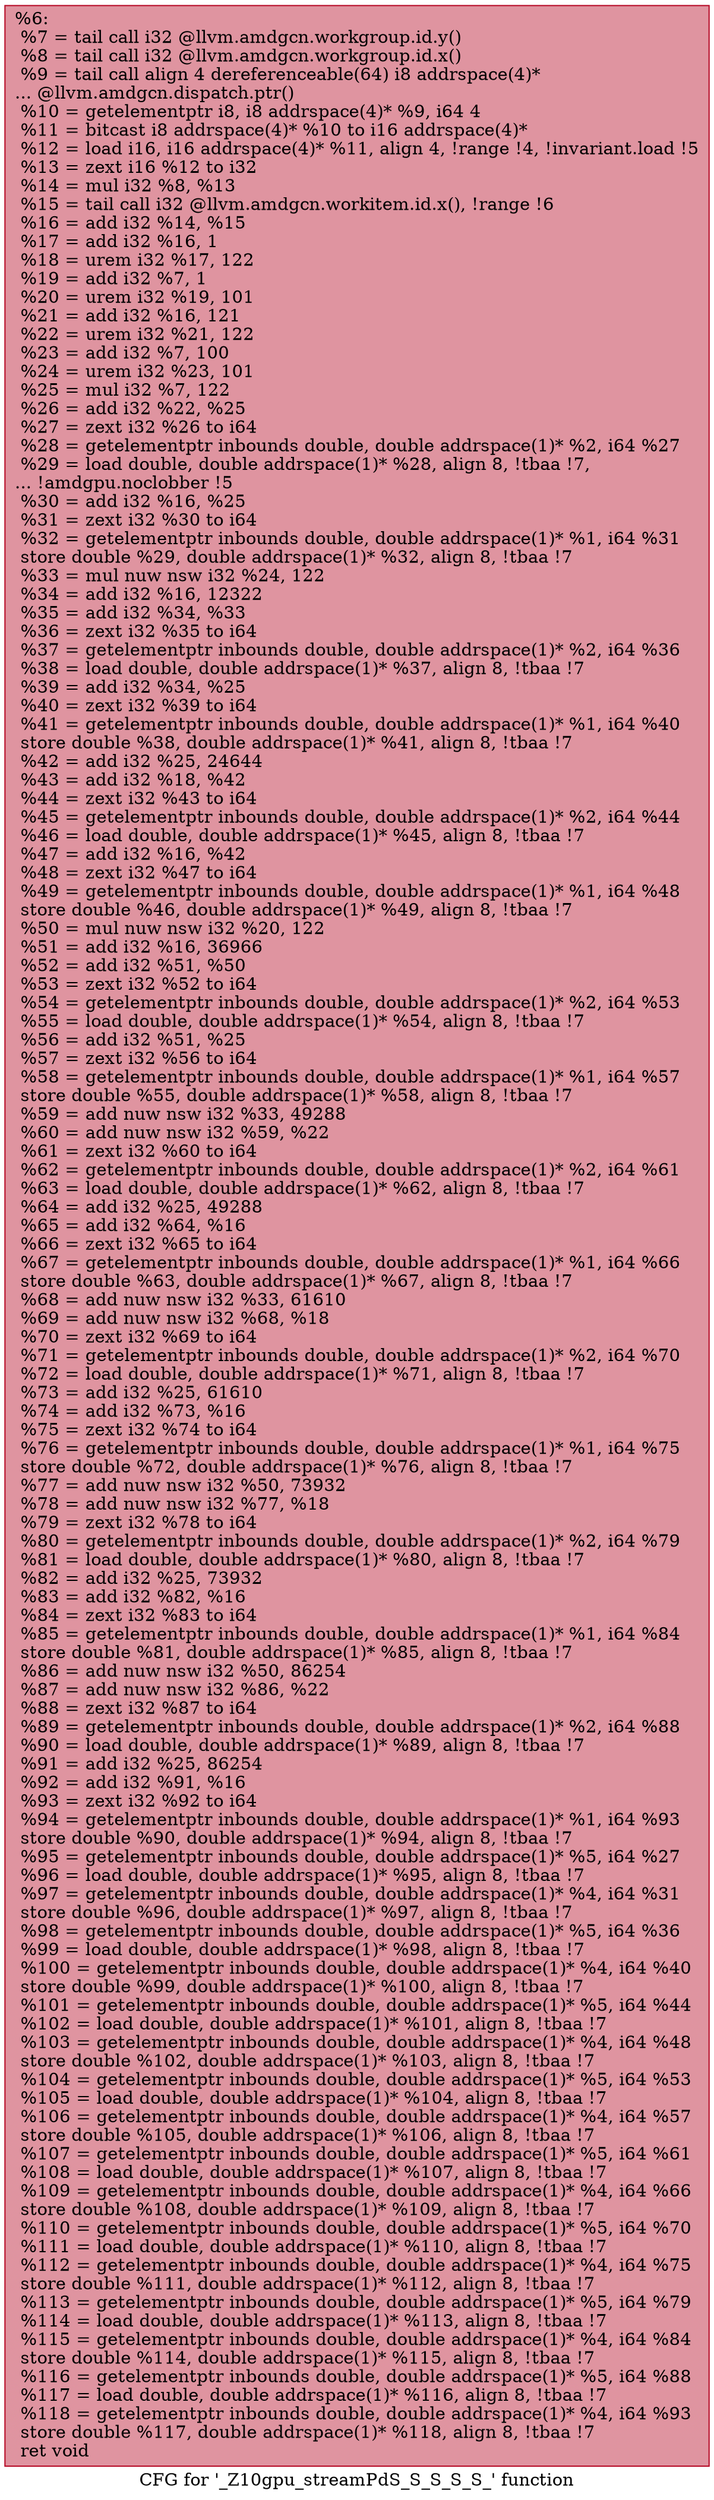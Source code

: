 digraph "CFG for '_Z10gpu_streamPdS_S_S_S_S_' function" {
	label="CFG for '_Z10gpu_streamPdS_S_S_S_S_' function";

	Node0x5b92790 [shape=record,color="#b70d28ff", style=filled, fillcolor="#b70d2870",label="{%6:\l  %7 = tail call i32 @llvm.amdgcn.workgroup.id.y()\l  %8 = tail call i32 @llvm.amdgcn.workgroup.id.x()\l  %9 = tail call align 4 dereferenceable(64) i8 addrspace(4)*\l... @llvm.amdgcn.dispatch.ptr()\l  %10 = getelementptr i8, i8 addrspace(4)* %9, i64 4\l  %11 = bitcast i8 addrspace(4)* %10 to i16 addrspace(4)*\l  %12 = load i16, i16 addrspace(4)* %11, align 4, !range !4, !invariant.load !5\l  %13 = zext i16 %12 to i32\l  %14 = mul i32 %8, %13\l  %15 = tail call i32 @llvm.amdgcn.workitem.id.x(), !range !6\l  %16 = add i32 %14, %15\l  %17 = add i32 %16, 1\l  %18 = urem i32 %17, 122\l  %19 = add i32 %7, 1\l  %20 = urem i32 %19, 101\l  %21 = add i32 %16, 121\l  %22 = urem i32 %21, 122\l  %23 = add i32 %7, 100\l  %24 = urem i32 %23, 101\l  %25 = mul i32 %7, 122\l  %26 = add i32 %22, %25\l  %27 = zext i32 %26 to i64\l  %28 = getelementptr inbounds double, double addrspace(1)* %2, i64 %27\l  %29 = load double, double addrspace(1)* %28, align 8, !tbaa !7,\l... !amdgpu.noclobber !5\l  %30 = add i32 %16, %25\l  %31 = zext i32 %30 to i64\l  %32 = getelementptr inbounds double, double addrspace(1)* %1, i64 %31\l  store double %29, double addrspace(1)* %32, align 8, !tbaa !7\l  %33 = mul nuw nsw i32 %24, 122\l  %34 = add i32 %16, 12322\l  %35 = add i32 %34, %33\l  %36 = zext i32 %35 to i64\l  %37 = getelementptr inbounds double, double addrspace(1)* %2, i64 %36\l  %38 = load double, double addrspace(1)* %37, align 8, !tbaa !7\l  %39 = add i32 %34, %25\l  %40 = zext i32 %39 to i64\l  %41 = getelementptr inbounds double, double addrspace(1)* %1, i64 %40\l  store double %38, double addrspace(1)* %41, align 8, !tbaa !7\l  %42 = add i32 %25, 24644\l  %43 = add i32 %18, %42\l  %44 = zext i32 %43 to i64\l  %45 = getelementptr inbounds double, double addrspace(1)* %2, i64 %44\l  %46 = load double, double addrspace(1)* %45, align 8, !tbaa !7\l  %47 = add i32 %16, %42\l  %48 = zext i32 %47 to i64\l  %49 = getelementptr inbounds double, double addrspace(1)* %1, i64 %48\l  store double %46, double addrspace(1)* %49, align 8, !tbaa !7\l  %50 = mul nuw nsw i32 %20, 122\l  %51 = add i32 %16, 36966\l  %52 = add i32 %51, %50\l  %53 = zext i32 %52 to i64\l  %54 = getelementptr inbounds double, double addrspace(1)* %2, i64 %53\l  %55 = load double, double addrspace(1)* %54, align 8, !tbaa !7\l  %56 = add i32 %51, %25\l  %57 = zext i32 %56 to i64\l  %58 = getelementptr inbounds double, double addrspace(1)* %1, i64 %57\l  store double %55, double addrspace(1)* %58, align 8, !tbaa !7\l  %59 = add nuw nsw i32 %33, 49288\l  %60 = add nuw nsw i32 %59, %22\l  %61 = zext i32 %60 to i64\l  %62 = getelementptr inbounds double, double addrspace(1)* %2, i64 %61\l  %63 = load double, double addrspace(1)* %62, align 8, !tbaa !7\l  %64 = add i32 %25, 49288\l  %65 = add i32 %64, %16\l  %66 = zext i32 %65 to i64\l  %67 = getelementptr inbounds double, double addrspace(1)* %1, i64 %66\l  store double %63, double addrspace(1)* %67, align 8, !tbaa !7\l  %68 = add nuw nsw i32 %33, 61610\l  %69 = add nuw nsw i32 %68, %18\l  %70 = zext i32 %69 to i64\l  %71 = getelementptr inbounds double, double addrspace(1)* %2, i64 %70\l  %72 = load double, double addrspace(1)* %71, align 8, !tbaa !7\l  %73 = add i32 %25, 61610\l  %74 = add i32 %73, %16\l  %75 = zext i32 %74 to i64\l  %76 = getelementptr inbounds double, double addrspace(1)* %1, i64 %75\l  store double %72, double addrspace(1)* %76, align 8, !tbaa !7\l  %77 = add nuw nsw i32 %50, 73932\l  %78 = add nuw nsw i32 %77, %18\l  %79 = zext i32 %78 to i64\l  %80 = getelementptr inbounds double, double addrspace(1)* %2, i64 %79\l  %81 = load double, double addrspace(1)* %80, align 8, !tbaa !7\l  %82 = add i32 %25, 73932\l  %83 = add i32 %82, %16\l  %84 = zext i32 %83 to i64\l  %85 = getelementptr inbounds double, double addrspace(1)* %1, i64 %84\l  store double %81, double addrspace(1)* %85, align 8, !tbaa !7\l  %86 = add nuw nsw i32 %50, 86254\l  %87 = add nuw nsw i32 %86, %22\l  %88 = zext i32 %87 to i64\l  %89 = getelementptr inbounds double, double addrspace(1)* %2, i64 %88\l  %90 = load double, double addrspace(1)* %89, align 8, !tbaa !7\l  %91 = add i32 %25, 86254\l  %92 = add i32 %91, %16\l  %93 = zext i32 %92 to i64\l  %94 = getelementptr inbounds double, double addrspace(1)* %1, i64 %93\l  store double %90, double addrspace(1)* %94, align 8, !tbaa !7\l  %95 = getelementptr inbounds double, double addrspace(1)* %5, i64 %27\l  %96 = load double, double addrspace(1)* %95, align 8, !tbaa !7\l  %97 = getelementptr inbounds double, double addrspace(1)* %4, i64 %31\l  store double %96, double addrspace(1)* %97, align 8, !tbaa !7\l  %98 = getelementptr inbounds double, double addrspace(1)* %5, i64 %36\l  %99 = load double, double addrspace(1)* %98, align 8, !tbaa !7\l  %100 = getelementptr inbounds double, double addrspace(1)* %4, i64 %40\l  store double %99, double addrspace(1)* %100, align 8, !tbaa !7\l  %101 = getelementptr inbounds double, double addrspace(1)* %5, i64 %44\l  %102 = load double, double addrspace(1)* %101, align 8, !tbaa !7\l  %103 = getelementptr inbounds double, double addrspace(1)* %4, i64 %48\l  store double %102, double addrspace(1)* %103, align 8, !tbaa !7\l  %104 = getelementptr inbounds double, double addrspace(1)* %5, i64 %53\l  %105 = load double, double addrspace(1)* %104, align 8, !tbaa !7\l  %106 = getelementptr inbounds double, double addrspace(1)* %4, i64 %57\l  store double %105, double addrspace(1)* %106, align 8, !tbaa !7\l  %107 = getelementptr inbounds double, double addrspace(1)* %5, i64 %61\l  %108 = load double, double addrspace(1)* %107, align 8, !tbaa !7\l  %109 = getelementptr inbounds double, double addrspace(1)* %4, i64 %66\l  store double %108, double addrspace(1)* %109, align 8, !tbaa !7\l  %110 = getelementptr inbounds double, double addrspace(1)* %5, i64 %70\l  %111 = load double, double addrspace(1)* %110, align 8, !tbaa !7\l  %112 = getelementptr inbounds double, double addrspace(1)* %4, i64 %75\l  store double %111, double addrspace(1)* %112, align 8, !tbaa !7\l  %113 = getelementptr inbounds double, double addrspace(1)* %5, i64 %79\l  %114 = load double, double addrspace(1)* %113, align 8, !tbaa !7\l  %115 = getelementptr inbounds double, double addrspace(1)* %4, i64 %84\l  store double %114, double addrspace(1)* %115, align 8, !tbaa !7\l  %116 = getelementptr inbounds double, double addrspace(1)* %5, i64 %88\l  %117 = load double, double addrspace(1)* %116, align 8, !tbaa !7\l  %118 = getelementptr inbounds double, double addrspace(1)* %4, i64 %93\l  store double %117, double addrspace(1)* %118, align 8, !tbaa !7\l  ret void\l}"];
}

